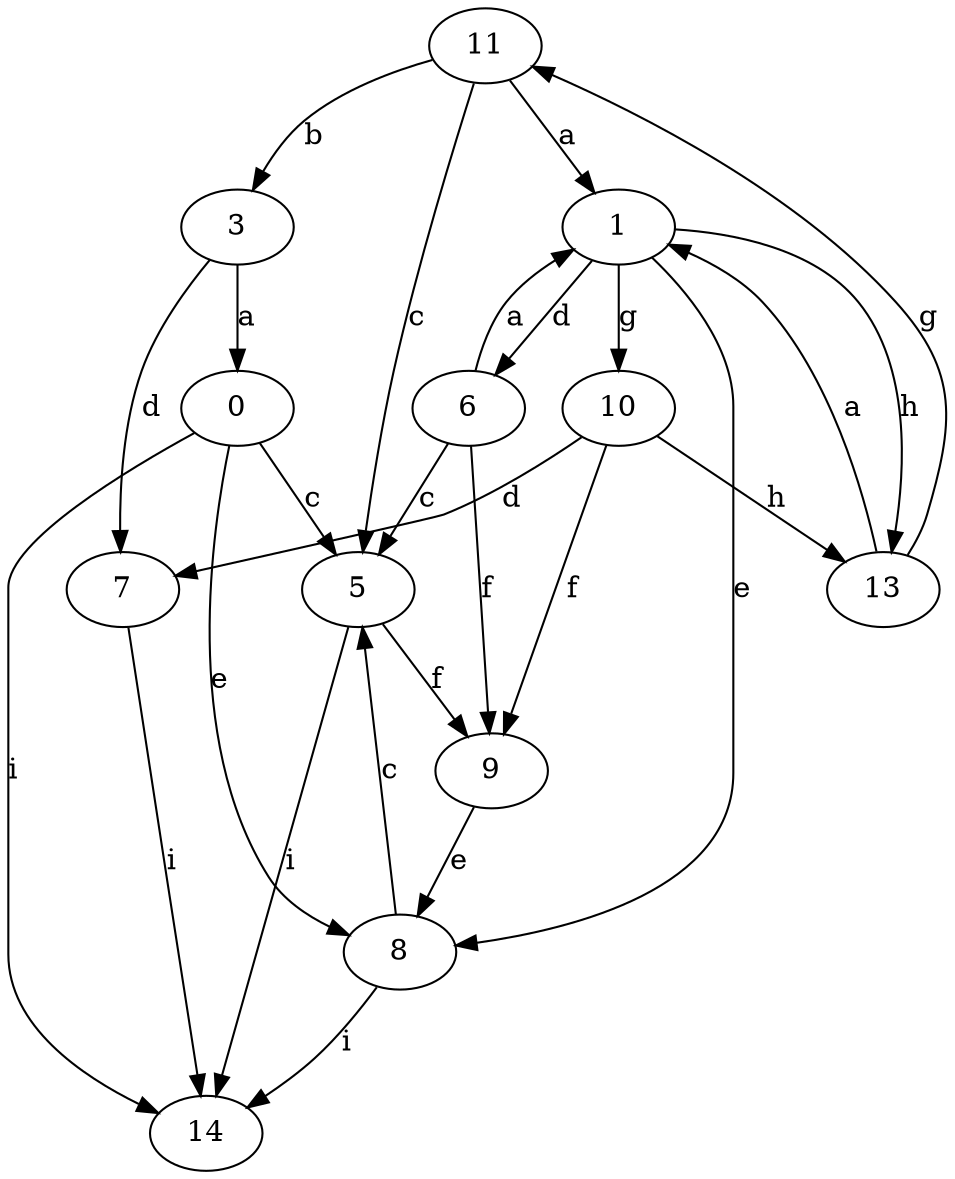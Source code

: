 strict digraph  {
0;
1;
3;
5;
6;
7;
8;
9;
10;
11;
13;
14;
0 -> 5  [label=c];
0 -> 8  [label=e];
0 -> 14  [label=i];
1 -> 6  [label=d];
1 -> 8  [label=e];
1 -> 10  [label=g];
1 -> 13  [label=h];
3 -> 0  [label=a];
3 -> 7  [label=d];
5 -> 9  [label=f];
5 -> 14  [label=i];
6 -> 1  [label=a];
6 -> 5  [label=c];
6 -> 9  [label=f];
7 -> 14  [label=i];
8 -> 5  [label=c];
8 -> 14  [label=i];
9 -> 8  [label=e];
10 -> 7  [label=d];
10 -> 9  [label=f];
10 -> 13  [label=h];
11 -> 1  [label=a];
11 -> 3  [label=b];
11 -> 5  [label=c];
13 -> 1  [label=a];
13 -> 11  [label=g];
}
